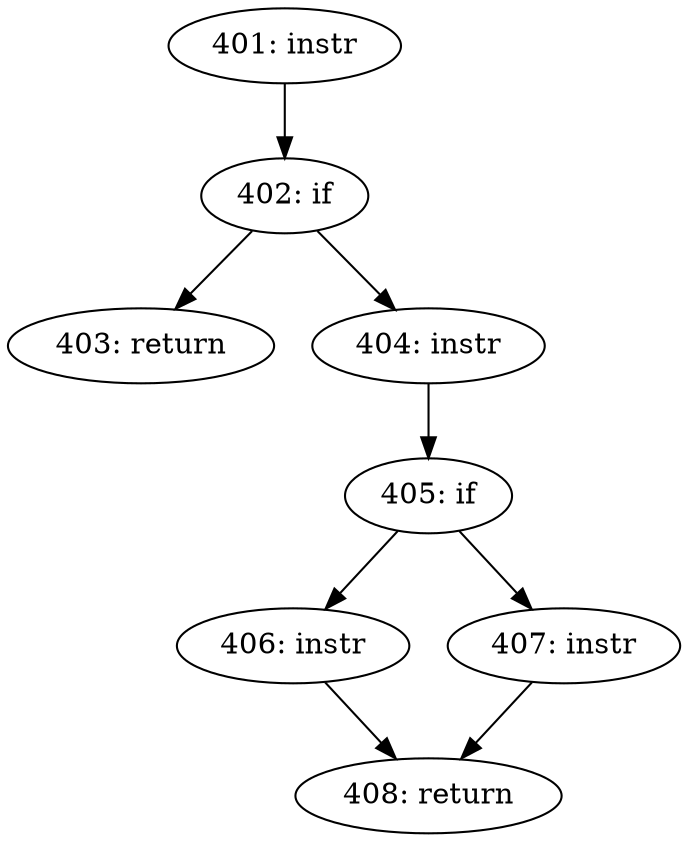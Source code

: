 digraph CFG_tcp_current_ssthresh {
401 [label="401: instr"]
	401 -> 402
402 [label="402: if"]
	402 -> 403
	402 -> 404
403 [label="403: return"]
	
404 [label="404: instr"]
	404 -> 405
405 [label="405: if"]
	405 -> 406
	405 -> 407
406 [label="406: instr"]
	406 -> 408
407 [label="407: instr"]
	407 -> 408
408 [label="408: return"]
	
}
